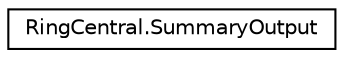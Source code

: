 digraph "Graphical Class Hierarchy"
{
 // LATEX_PDF_SIZE
  edge [fontname="Helvetica",fontsize="10",labelfontname="Helvetica",labelfontsize="10"];
  node [fontname="Helvetica",fontsize="10",shape=record];
  rankdir="LR";
  Node0 [label="RingCentral.SummaryOutput",height=0.2,width=0.4,color="black", fillcolor="white", style="filled",URL="$classRingCentral_1_1SummaryOutput.html",tooltip=" "];
}
